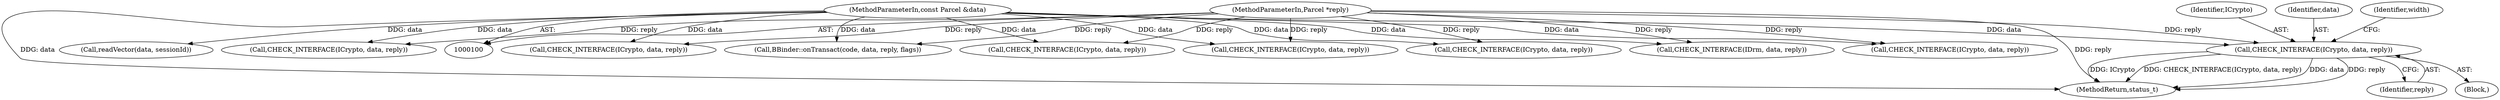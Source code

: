 digraph "0_Android_22f824feac43d5758f9a70b77f2aca840ba62c3b@pointer" {
"1000444" [label="(Call,CHECK_INTERFACE(ICrypto, data, reply))"];
"1000102" [label="(MethodParameterIn,const Parcel &data)"];
"1000103" [label="(MethodParameterIn,Parcel *reply)"];
"1000483" [label="(MethodReturn,status_t)"];
"1000463" [label="(Call,CHECK_INTERFACE(IDrm, data, reply))"];
"1000447" [label="(Identifier,reply)"];
"1000445" [label="(Identifier,ICrypto)"];
"1000103" [label="(MethodParameterIn,Parcel *reply)"];
"1000111" [label="(Call,CHECK_INTERFACE(ICrypto, data, reply))"];
"1000195" [label="(Call,CHECK_INTERFACE(ICrypto, data, reply))"];
"1000446" [label="(Identifier,data)"];
"1000121" [label="(Call,CHECK_INTERFACE(ICrypto, data, reply))"];
"1000450" [label="(Identifier,width)"];
"1000102" [label="(MethodParameterIn,const Parcel &data)"];
"1000444" [label="(Call,CHECK_INTERFACE(ICrypto, data, reply))"];
"1000137" [label="(Call,CHECK_INTERFACE(ICrypto, data, reply))"];
"1000185" [label="(Call,CHECK_INTERFACE(ICrypto, data, reply))"];
"1000468" [label="(Call,readVector(data, sessionId))"];
"1000478" [label="(Call,BBinder::onTransact(code, data, reply, flags))"];
"1000443" [label="(Block,)"];
"1000210" [label="(Call,CHECK_INTERFACE(ICrypto, data, reply))"];
"1000444" -> "1000443"  [label="AST: "];
"1000444" -> "1000447"  [label="CFG: "];
"1000445" -> "1000444"  [label="AST: "];
"1000446" -> "1000444"  [label="AST: "];
"1000447" -> "1000444"  [label="AST: "];
"1000450" -> "1000444"  [label="CFG: "];
"1000444" -> "1000483"  [label="DDG: data"];
"1000444" -> "1000483"  [label="DDG: reply"];
"1000444" -> "1000483"  [label="DDG: ICrypto"];
"1000444" -> "1000483"  [label="DDG: CHECK_INTERFACE(ICrypto, data, reply)"];
"1000102" -> "1000444"  [label="DDG: data"];
"1000103" -> "1000444"  [label="DDG: reply"];
"1000102" -> "1000100"  [label="AST: "];
"1000102" -> "1000483"  [label="DDG: data"];
"1000102" -> "1000111"  [label="DDG: data"];
"1000102" -> "1000121"  [label="DDG: data"];
"1000102" -> "1000137"  [label="DDG: data"];
"1000102" -> "1000185"  [label="DDG: data"];
"1000102" -> "1000195"  [label="DDG: data"];
"1000102" -> "1000210"  [label="DDG: data"];
"1000102" -> "1000463"  [label="DDG: data"];
"1000102" -> "1000468"  [label="DDG: data"];
"1000102" -> "1000478"  [label="DDG: data"];
"1000103" -> "1000100"  [label="AST: "];
"1000103" -> "1000483"  [label="DDG: reply"];
"1000103" -> "1000111"  [label="DDG: reply"];
"1000103" -> "1000121"  [label="DDG: reply"];
"1000103" -> "1000137"  [label="DDG: reply"];
"1000103" -> "1000185"  [label="DDG: reply"];
"1000103" -> "1000195"  [label="DDG: reply"];
"1000103" -> "1000210"  [label="DDG: reply"];
"1000103" -> "1000463"  [label="DDG: reply"];
"1000103" -> "1000478"  [label="DDG: reply"];
}
